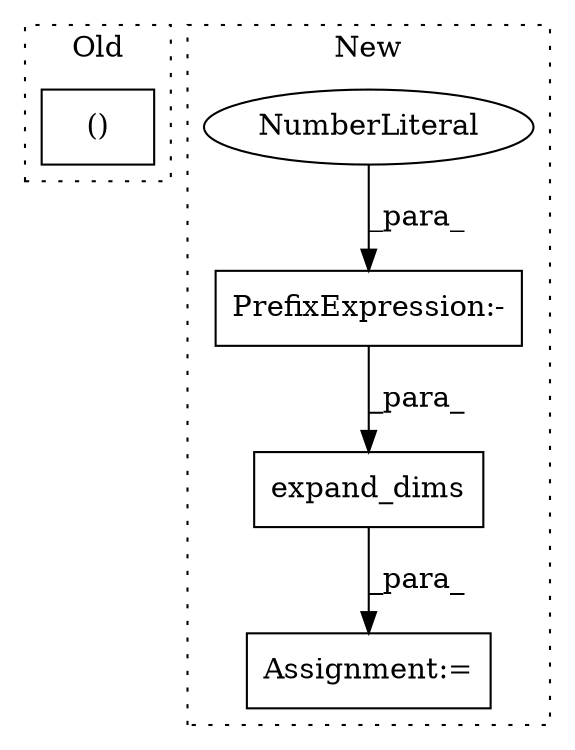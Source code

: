 digraph G {
subgraph cluster0 {
1 [label="()" a="106" s="5114" l="83" shape="box"];
label = "Old";
style="dotted";
}
subgraph cluster1 {
2 [label="expand_dims" a="32" s="5330,5349" l="12,1" shape="box"];
3 [label="Assignment:=" a="7" s="5367" l="1" shape="box"];
4 [label="PrefixExpression:-" a="38" s="5347" l="1" shape="box"];
5 [label="NumberLiteral" a="34" s="5348" l="1" shape="ellipse"];
label = "New";
style="dotted";
}
2 -> 3 [label="_para_"];
4 -> 2 [label="_para_"];
5 -> 4 [label="_para_"];
}